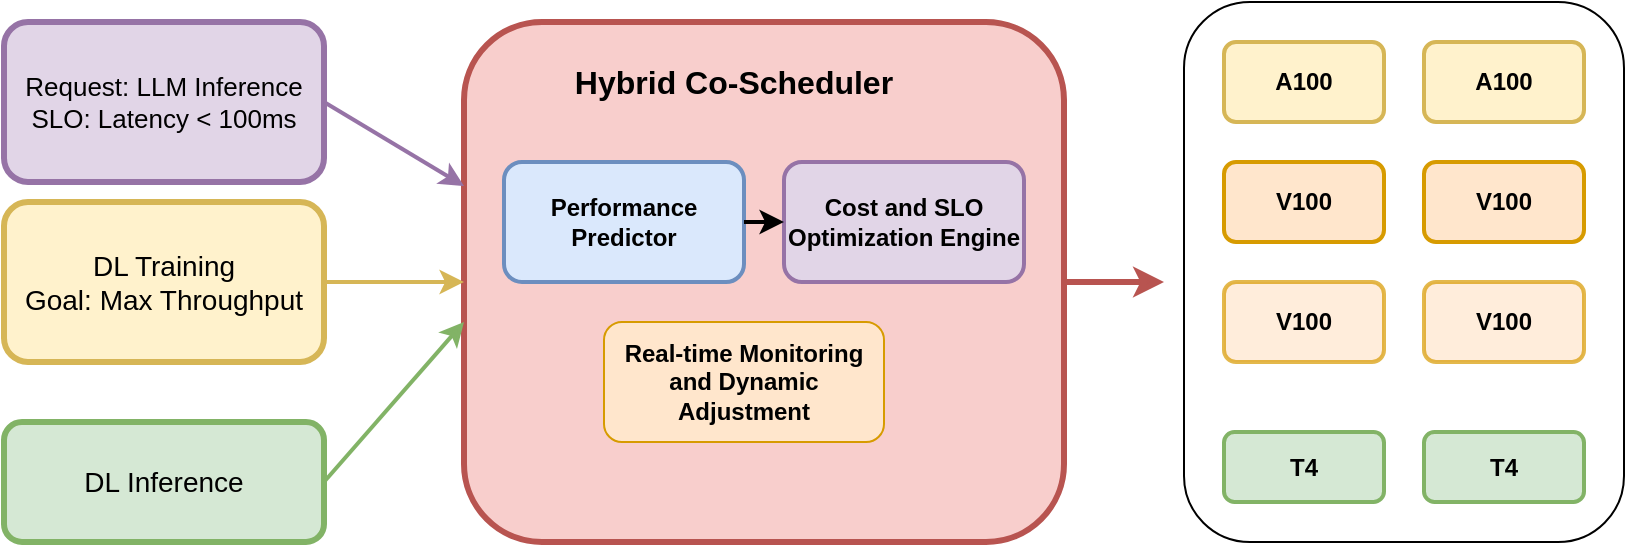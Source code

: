 <mxfile version="27.1.4">
  <diagram name="第 1 页" id="9FR4IYq0b1U7dHQeGQu_">
    <mxGraphModel dx="1331" dy="-419" grid="1" gridSize="10" guides="1" tooltips="1" connect="1" arrows="1" fold="1" page="1" pageScale="1" pageWidth="827" pageHeight="1169" math="0" shadow="0">
      <root>
        <mxCell id="0" />
        <mxCell id="1" parent="0" />
        <mxCell id="r1wOSyVfJgQ9IfSNWjg6-53" value="" style="rounded=1;whiteSpace=wrap;html=1;" vertex="1" parent="1">
          <mxGeometry x="600" y="1230" width="220" height="270" as="geometry" />
        </mxCell>
        <mxCell id="r1wOSyVfJgQ9IfSNWjg6-1" value="&lt;font style=&quot;font-size: 13px;&quot;&gt;&lt;span style=&quot;text-align: left;&quot;&gt;Request: LLM Inference&lt;/span&gt;&lt;br style=&quot;text-align: left;&quot;&gt;&lt;span style=&quot;text-align: left;&quot;&gt;SLO: Latency &amp;lt; 100ms&lt;/span&gt;&lt;/font&gt;" style="rounded=1;whiteSpace=wrap;html=1;fillColor=#e1d5e7;strokeColor=#9673a6;strokeWidth=3;" vertex="1" parent="1">
          <mxGeometry x="10" y="1240" width="160" height="80" as="geometry" />
        </mxCell>
        <mxCell id="r1wOSyVfJgQ9IfSNWjg6-2" value="&lt;font style=&quot;font-size: 14px;&quot;&gt;&lt;span style=&quot;text-align: left;&quot;&gt;DL Training&lt;/span&gt;&lt;br style=&quot;text-align: left;&quot;&gt;&lt;span style=&quot;text-align: left;&quot;&gt;Goal: Max Throughput&lt;/span&gt;&lt;/font&gt;" style="rounded=1;whiteSpace=wrap;html=1;fillColor=#fff2cc;strokeColor=#d6b656;strokeWidth=3;" vertex="1" parent="1">
          <mxGeometry x="10" y="1330" width="160" height="80" as="geometry" />
        </mxCell>
        <mxCell id="r1wOSyVfJgQ9IfSNWjg6-3" value="&lt;span style=&quot;text-align: left;&quot;&gt;&lt;font style=&quot;font-size: 14px;&quot;&gt;DL Inference&lt;/font&gt;&lt;/span&gt;" style="rounded=1;whiteSpace=wrap;html=1;fillColor=#d5e8d4;strokeColor=#82b366;strokeWidth=3;" vertex="1" parent="1">
          <mxGeometry x="10" y="1440" width="160" height="60" as="geometry" />
        </mxCell>
        <mxCell id="r1wOSyVfJgQ9IfSNWjg6-4" value="" style="rounded=1;whiteSpace=wrap;html=1;fillColor=#f8cecc;strokeColor=#b85450;strokeWidth=3;" vertex="1" parent="1">
          <mxGeometry x="240" y="1240" width="300" height="260" as="geometry" />
        </mxCell>
        <mxCell id="r1wOSyVfJgQ9IfSNWjg6-5" value="Hybrid Co-Scheduler" style="text;html=1;strokeColor=none;fillColor=none;align=center;verticalAlign=middle;whiteSpace=wrap;rounded=0;fontSize=16;fontStyle=1;" vertex="1" parent="1">
          <mxGeometry x="280" y="1250" width="190" height="40" as="geometry" />
        </mxCell>
        <mxCell id="r1wOSyVfJgQ9IfSNWjg6-6" value="Performance Predictor" style="rounded=1;whiteSpace=wrap;html=1;fillColor=#dae8fc;strokeColor=#6c8ebf;strokeWidth=2;fontSize=12;fontStyle=1;" vertex="1" parent="1">
          <mxGeometry x="260" y="1310" width="120" height="60" as="geometry" />
        </mxCell>
        <mxCell id="r1wOSyVfJgQ9IfSNWjg6-7" value="Cost and SLO Optimization Engine" style="rounded=1;whiteSpace=wrap;html=1;fillColor=#e1d5e7;strokeColor=#9673a6;strokeWidth=2;fontSize=12;fontStyle=1;" vertex="1" parent="1">
          <mxGeometry x="400" y="1310" width="120" height="60" as="geometry" />
        </mxCell>
        <mxCell id="r1wOSyVfJgQ9IfSNWjg6-8" value="" style="endArrow=classic;html=1;rounded=0;exitX=1;exitY=0.5;exitDx=0;exitDy=0;entryX=0;entryY=0.5;entryDx=0;entryDy=0;strokeWidth=2;" edge="1" parent="1" source="r1wOSyVfJgQ9IfSNWjg6-6" target="r1wOSyVfJgQ9IfSNWjg6-7">
          <mxGeometry width="50" height="50" relative="1" as="geometry">
            <mxPoint x="390" y="1420" as="sourcePoint" />
            <mxPoint x="440" y="1370" as="targetPoint" />
          </mxGeometry>
        </mxCell>
        <mxCell id="r1wOSyVfJgQ9IfSNWjg6-9" value="" style="endArrow=classic;html=1;rounded=0;exitX=1;exitY=0.5;exitDx=0;exitDy=0;strokeWidth=2;strokeColor=#9673a6;" edge="1" parent="1" source="r1wOSyVfJgQ9IfSNWjg6-1">
          <mxGeometry width="50" height="50" relative="1" as="geometry">
            <mxPoint x="390" y="1420" as="sourcePoint" />
            <mxPoint x="240" y="1322" as="targetPoint" />
          </mxGeometry>
        </mxCell>
        <mxCell id="r1wOSyVfJgQ9IfSNWjg6-10" value="" style="endArrow=classic;html=1;rounded=0;exitX=1;exitY=0.5;exitDx=0;exitDy=0;strokeWidth=2;strokeColor=#d6b656;entryX=0;entryY=0.5;entryDx=0;entryDy=0;" edge="1" parent="1" source="r1wOSyVfJgQ9IfSNWjg6-2" target="r1wOSyVfJgQ9IfSNWjg6-4">
          <mxGeometry width="50" height="50" relative="1" as="geometry">
            <mxPoint x="390" y="1420" as="sourcePoint" />
            <mxPoint x="230" y="1360" as="targetPoint" />
          </mxGeometry>
        </mxCell>
        <mxCell id="r1wOSyVfJgQ9IfSNWjg6-11" value="" style="endArrow=classic;html=1;rounded=0;exitX=1;exitY=0.5;exitDx=0;exitDy=0;strokeWidth=2;strokeColor=#82b366;" edge="1" parent="1" source="r1wOSyVfJgQ9IfSNWjg6-3">
          <mxGeometry width="50" height="50" relative="1" as="geometry">
            <mxPoint x="390" y="1420" as="sourcePoint" />
            <mxPoint x="240" y="1390" as="targetPoint" />
          </mxGeometry>
        </mxCell>
        <mxCell id="r1wOSyVfJgQ9IfSNWjg6-12" value="Real-time Monitoring and Dynamic Adjustment" style="text;html=1;strokeColor=#d79b00;fillColor=#ffe6cc;align=center;verticalAlign=middle;whiteSpace=wrap;rounded=1;fontSize=12;fontStyle=1;" vertex="1" parent="1">
          <mxGeometry x="310" y="1390" width="140" height="60" as="geometry" />
        </mxCell>
        <mxCell id="r1wOSyVfJgQ9IfSNWjg6-13" value="" style="endArrow=classic;html=1;rounded=0;exitX=1;exitY=0.5;exitDx=0;exitDy=0;strokeWidth=3;strokeColor=#b85450;" edge="1" parent="1" source="r1wOSyVfJgQ9IfSNWjg6-4">
          <mxGeometry width="50" height="50" relative="1" as="geometry">
            <mxPoint x="540" y="1370" as="sourcePoint" />
            <mxPoint x="590" y="1370" as="targetPoint" />
          </mxGeometry>
        </mxCell>
        <mxCell id="r1wOSyVfJgQ9IfSNWjg6-33" value="A100" style="rounded=1;whiteSpace=wrap;html=1;fillColor=#fff2cc;strokeColor=#d6b656;fontSize=12;fontStyle=1;strokeWidth=2;" vertex="1" parent="1">
          <mxGeometry x="620" y="1250" width="80" height="40" as="geometry" />
        </mxCell>
        <mxCell id="r1wOSyVfJgQ9IfSNWjg6-34" value="V100" style="rounded=1;whiteSpace=wrap;html=1;fillColor=#ffe6cc;strokeColor=#d79b00;fontSize=12;fontStyle=1;strokeWidth=2;" vertex="1" parent="1">
          <mxGeometry x="620" y="1310" width="80" height="40" as="geometry" />
        </mxCell>
        <mxCell id="r1wOSyVfJgQ9IfSNWjg6-35" value="V100" style="rounded=1;whiteSpace=wrap;html=1;fillColor=#ffe6cc;strokeColor=#d79b00;fontSize=12;fontStyle=1;strokeWidth=2;opacity=70;" vertex="1" parent="1">
          <mxGeometry x="620" y="1370" width="80" height="40" as="geometry" />
        </mxCell>
        <mxCell id="r1wOSyVfJgQ9IfSNWjg6-36" value="T4" style="rounded=1;whiteSpace=wrap;html=1;fillColor=#d5e8d4;strokeColor=#82b366;fontSize=12;fontStyle=1;strokeWidth=2;" vertex="1" parent="1">
          <mxGeometry x="620" y="1445" width="80" height="35" as="geometry" />
        </mxCell>
        <mxCell id="r1wOSyVfJgQ9IfSNWjg6-49" value="A100" style="rounded=1;whiteSpace=wrap;html=1;fillColor=#fff2cc;strokeColor=#d6b656;fontSize=12;fontStyle=1;strokeWidth=2;" vertex="1" parent="1">
          <mxGeometry x="720" y="1250" width="80" height="40" as="geometry" />
        </mxCell>
        <mxCell id="r1wOSyVfJgQ9IfSNWjg6-50" value="V100" style="rounded=1;whiteSpace=wrap;html=1;fillColor=#ffe6cc;strokeColor=#d79b00;fontSize=12;fontStyle=1;strokeWidth=2;" vertex="1" parent="1">
          <mxGeometry x="720" y="1310" width="80" height="40" as="geometry" />
        </mxCell>
        <mxCell id="r1wOSyVfJgQ9IfSNWjg6-51" value="V100" style="rounded=1;whiteSpace=wrap;html=1;fillColor=#ffe6cc;strokeColor=#d79b00;fontSize=12;fontStyle=1;strokeWidth=2;opacity=70;" vertex="1" parent="1">
          <mxGeometry x="720" y="1370" width="80" height="40" as="geometry" />
        </mxCell>
        <mxCell id="r1wOSyVfJgQ9IfSNWjg6-52" value="T4" style="rounded=1;whiteSpace=wrap;html=1;fillColor=#d5e8d4;strokeColor=#82b366;fontSize=12;fontStyle=1;strokeWidth=2;" vertex="1" parent="1">
          <mxGeometry x="720" y="1445" width="80" height="35" as="geometry" />
        </mxCell>
      </root>
    </mxGraphModel>
  </diagram>
</mxfile>
